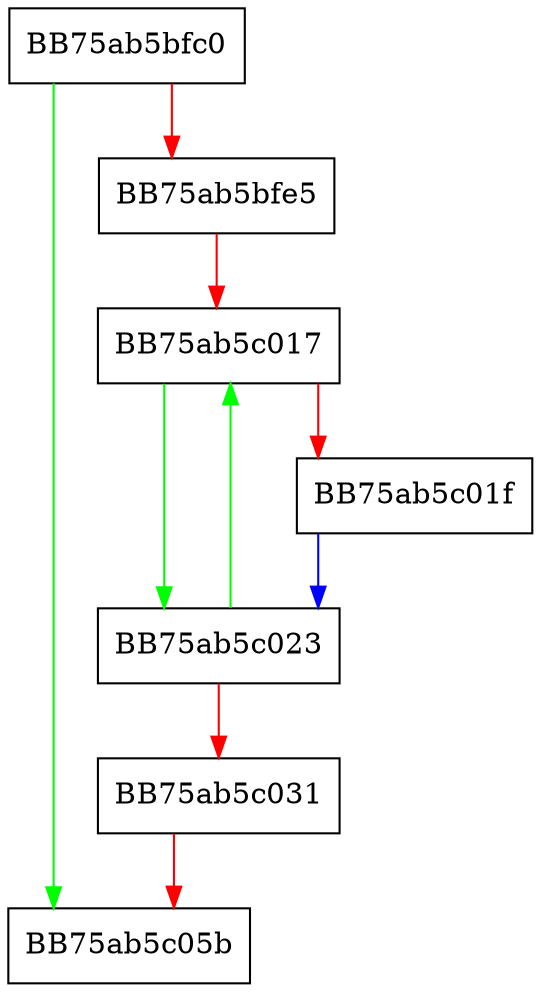 digraph walCleanupHash {
  node [shape="box"];
  graph [splines=ortho];
  BB75ab5bfc0 -> BB75ab5c05b [color="green"];
  BB75ab5bfc0 -> BB75ab5bfe5 [color="red"];
  BB75ab5bfe5 -> BB75ab5c017 [color="red"];
  BB75ab5c017 -> BB75ab5c023 [color="green"];
  BB75ab5c017 -> BB75ab5c01f [color="red"];
  BB75ab5c01f -> BB75ab5c023 [color="blue"];
  BB75ab5c023 -> BB75ab5c017 [color="green"];
  BB75ab5c023 -> BB75ab5c031 [color="red"];
  BB75ab5c031 -> BB75ab5c05b [color="red"];
}